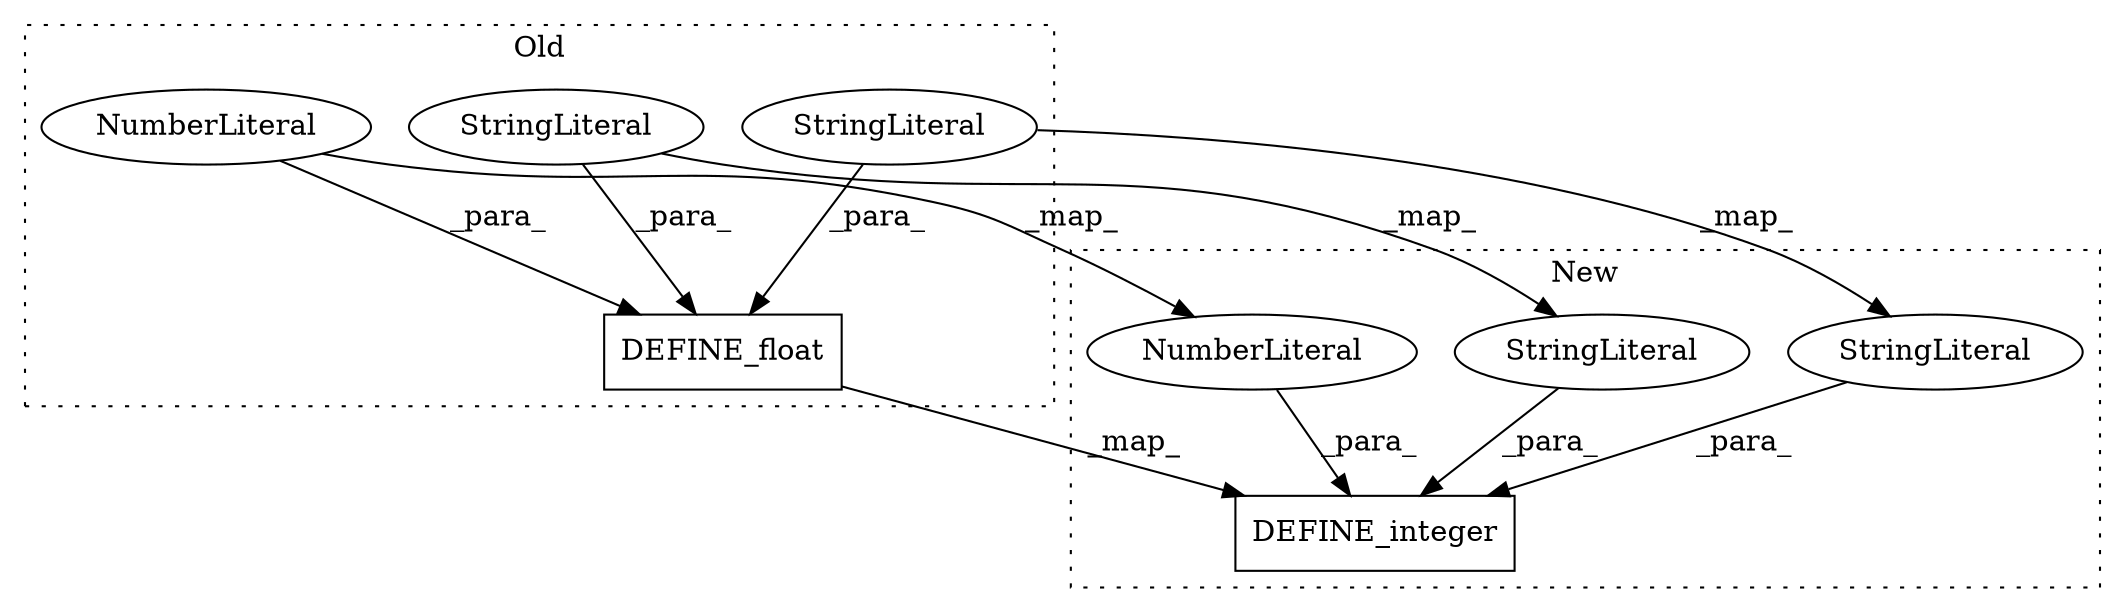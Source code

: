 digraph G {
subgraph cluster0 {
1 [label="DEFINE_float" a="32" s="1767,1816" l="13,1" shape="box"];
3 [label="NumberLiteral" a="34" s="1796" l="3" shape="ellipse"];
5 [label="StringLiteral" a="45" s="1780" l="15" shape="ellipse"];
7 [label="StringLiteral" a="45" s="1800" l="16" shape="ellipse"];
label = "Old";
style="dotted";
}
subgraph cluster1 {
2 [label="DEFINE_integer" a="32" s="1562,1648" l="15,1" shape="box"];
4 [label="NumberLiteral" a="34" s="1597" l="3" shape="ellipse"];
6 [label="StringLiteral" a="45" s="1577" l="19" shape="ellipse"];
8 [label="StringLiteral" a="45" s="1601" l="47" shape="ellipse"];
label = "New";
style="dotted";
}
1 -> 2 [label="_map_"];
3 -> 1 [label="_para_"];
3 -> 4 [label="_map_"];
4 -> 2 [label="_para_"];
5 -> 1 [label="_para_"];
5 -> 6 [label="_map_"];
6 -> 2 [label="_para_"];
7 -> 1 [label="_para_"];
7 -> 8 [label="_map_"];
8 -> 2 [label="_para_"];
}